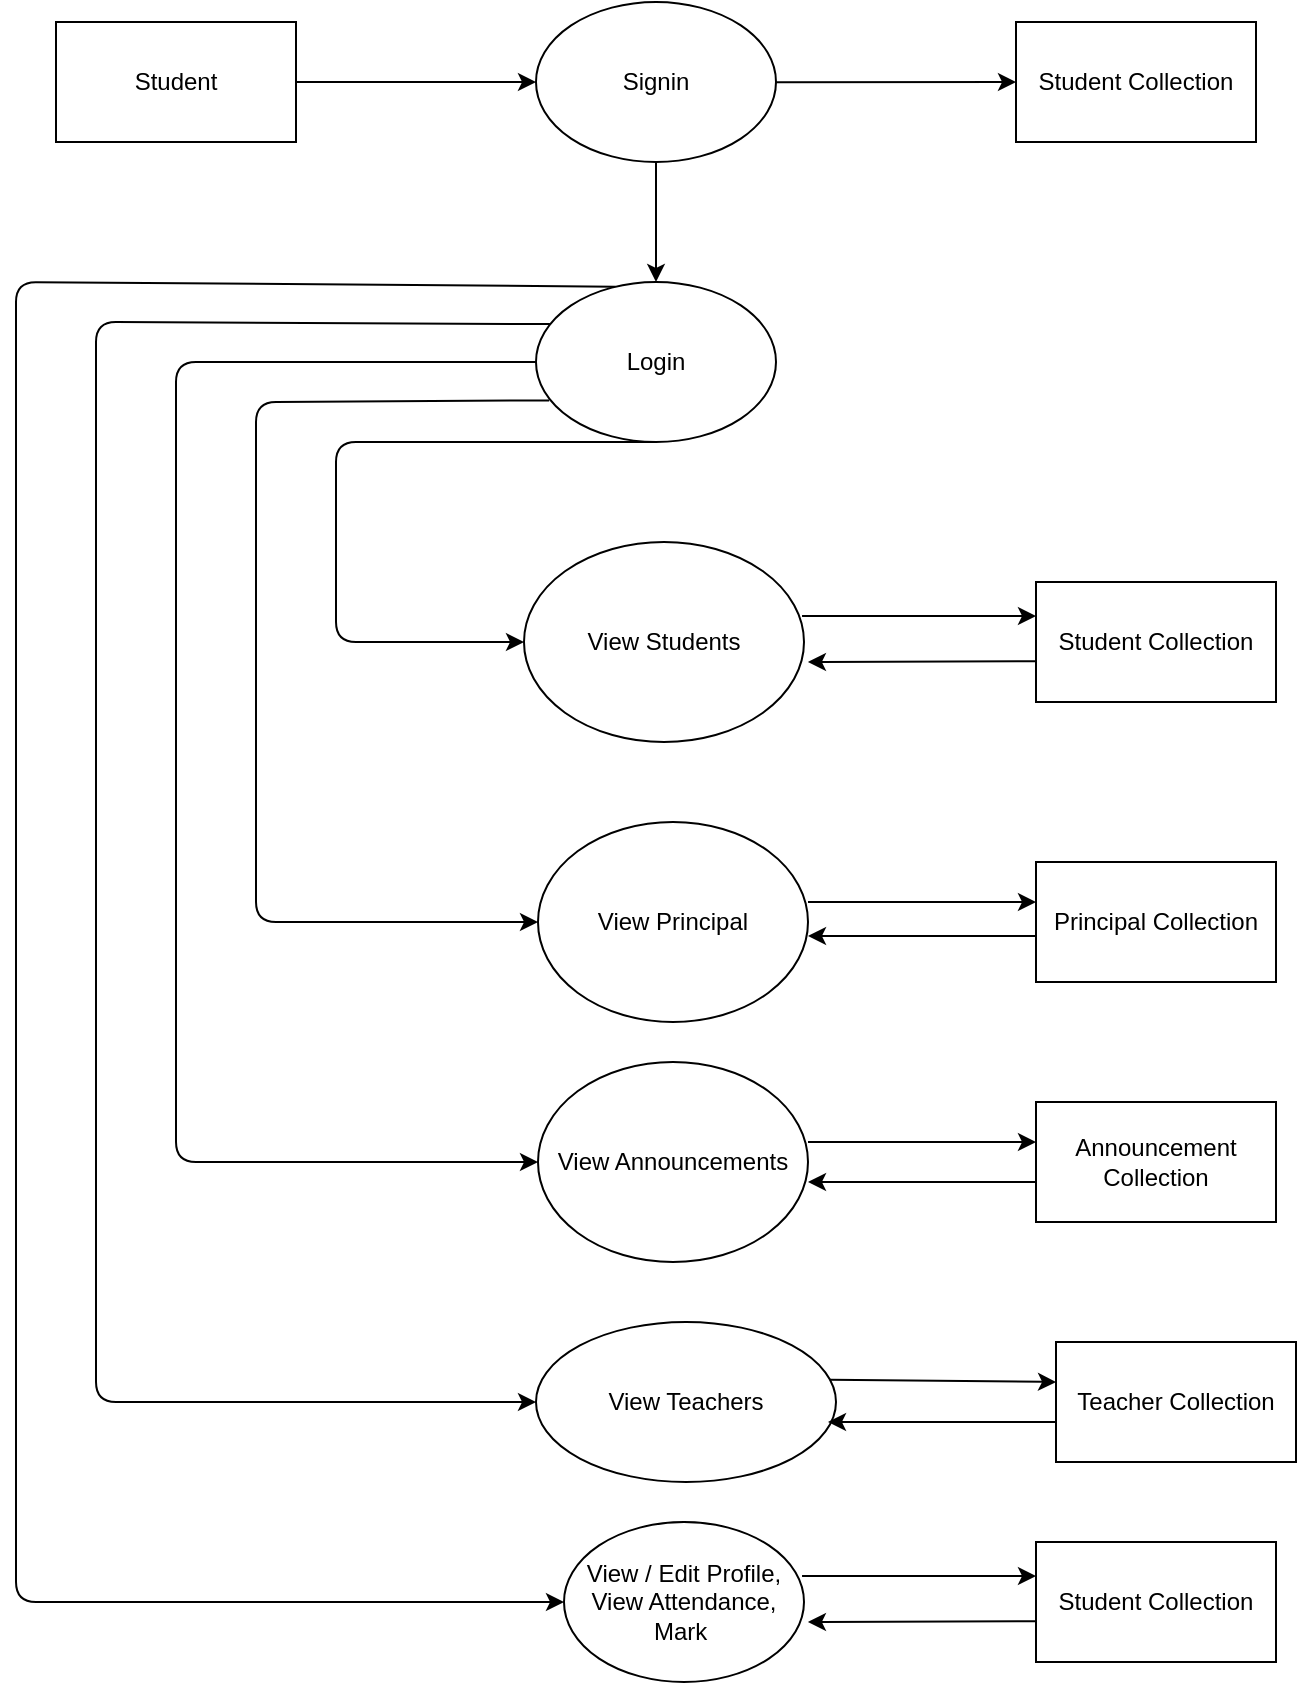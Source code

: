 <mxfile>
    <diagram id="_wgTXCCWW30Mr1kDmFAN" name="Page-1">
        <mxGraphModel dx="1173" dy="873" grid="1" gridSize="10" guides="1" tooltips="1" connect="1" arrows="1" fold="1" page="1" pageScale="1" pageWidth="850" pageHeight="1100" math="0" shadow="0">
            <root>
                <mxCell id="0"/>
                <mxCell id="1" parent="0"/>
                <mxCell id="27" style="edgeStyle=none;html=1;entryX=0;entryY=0.5;entryDx=0;entryDy=0;" parent="1" source="2" target="26" edge="1">
                    <mxGeometry relative="1" as="geometry"/>
                </mxCell>
                <mxCell id="2" value="Student" style="rounded=0;whiteSpace=wrap;html=1;" parent="1" vertex="1">
                    <mxGeometry x="120" y="170" width="120" height="60" as="geometry"/>
                </mxCell>
                <mxCell id="9" style="edgeStyle=none;html=1;entryX=0;entryY=0.5;entryDx=0;entryDy=0;exitX=0.5;exitY=1;exitDx=0;exitDy=0;" parent="1" source="3" target="5" edge="1">
                    <mxGeometry relative="1" as="geometry">
                        <mxPoint x="270" y="340" as="targetPoint"/>
                        <Array as="points">
                            <mxPoint x="260" y="380"/>
                            <mxPoint x="260" y="480"/>
                        </Array>
                    </mxGeometry>
                </mxCell>
                <mxCell id="14" style="edgeStyle=none;html=1;entryX=0;entryY=0.5;entryDx=0;entryDy=0;exitX=0.055;exitY=0.74;exitDx=0;exitDy=0;exitPerimeter=0;" parent="1" source="3" target="13" edge="1">
                    <mxGeometry relative="1" as="geometry">
                        <Array as="points">
                            <mxPoint x="220" y="360"/>
                            <mxPoint x="220" y="620"/>
                        </Array>
                    </mxGeometry>
                </mxCell>
                <mxCell id="22" style="edgeStyle=none;html=1;entryX=0;entryY=0.5;entryDx=0;entryDy=0;" parent="1" source="3" target="21" edge="1">
                    <mxGeometry relative="1" as="geometry">
                        <Array as="points">
                            <mxPoint x="180" y="340"/>
                            <mxPoint x="180" y="740"/>
                        </Array>
                    </mxGeometry>
                </mxCell>
                <mxCell id="32" style="edgeStyle=none;html=1;entryX=0;entryY=0.5;entryDx=0;entryDy=0;exitX=0.058;exitY=0.263;exitDx=0;exitDy=0;exitPerimeter=0;" parent="1" source="3" target="31" edge="1">
                    <mxGeometry relative="1" as="geometry">
                        <Array as="points">
                            <mxPoint x="140" y="320"/>
                            <mxPoint x="140" y="860"/>
                        </Array>
                    </mxGeometry>
                </mxCell>
                <mxCell id="38" style="edgeStyle=none;html=1;entryX=0;entryY=0.5;entryDx=0;entryDy=0;exitX=0.331;exitY=0.029;exitDx=0;exitDy=0;exitPerimeter=0;" parent="1" source="3" target="37" edge="1">
                    <mxGeometry relative="1" as="geometry">
                        <Array as="points">
                            <mxPoint x="100" y="300"/>
                            <mxPoint x="100" y="960"/>
                        </Array>
                    </mxGeometry>
                </mxCell>
                <mxCell id="3" value="Login" style="ellipse;whiteSpace=wrap;html=1;" parent="1" vertex="1">
                    <mxGeometry x="360" y="300" width="120" height="80" as="geometry"/>
                </mxCell>
                <mxCell id="17" style="edgeStyle=none;html=1;exitX=0.993;exitY=0.37;exitDx=0;exitDy=0;exitPerimeter=0;" parent="1" source="5" edge="1">
                    <mxGeometry relative="1" as="geometry">
                        <mxPoint x="610" y="467" as="targetPoint"/>
                    </mxGeometry>
                </mxCell>
                <mxCell id="5" value="View Students" style="ellipse;whiteSpace=wrap;html=1;" parent="1" vertex="1">
                    <mxGeometry x="354" y="430" width="140" height="100" as="geometry"/>
                </mxCell>
                <mxCell id="18" style="edgeStyle=none;html=1;entryX=1.014;entryY=0.6;entryDx=0;entryDy=0;exitX=-0.002;exitY=0.66;exitDx=0;exitDy=0;exitPerimeter=0;entryPerimeter=0;" parent="1" source="10" target="5" edge="1">
                    <mxGeometry relative="1" as="geometry"/>
                </mxCell>
                <mxCell id="10" value="Student Collection" style="rounded=0;whiteSpace=wrap;html=1;" parent="1" vertex="1">
                    <mxGeometry x="610" y="450" width="120" height="60" as="geometry"/>
                </mxCell>
                <mxCell id="16" style="edgeStyle=none;html=1;entryX=0;entryY=0.5;entryDx=0;entryDy=0;" parent="1" edge="1">
                    <mxGeometry relative="1" as="geometry">
                        <mxPoint x="496" y="610" as="sourcePoint"/>
                        <mxPoint x="610" y="610" as="targetPoint"/>
                    </mxGeometry>
                </mxCell>
                <mxCell id="13" value="View Principal" style="ellipse;whiteSpace=wrap;html=1;" parent="1" vertex="1">
                    <mxGeometry x="361" y="570" width="135" height="100" as="geometry"/>
                </mxCell>
                <mxCell id="19" style="edgeStyle=none;html=1;" parent="1" edge="1">
                    <mxGeometry relative="1" as="geometry">
                        <mxPoint x="610" y="627" as="sourcePoint"/>
                        <mxPoint x="496" y="627" as="targetPoint"/>
                    </mxGeometry>
                </mxCell>
                <mxCell id="15" value="Principal Collection" style="rounded=0;whiteSpace=wrap;html=1;" parent="1" vertex="1">
                    <mxGeometry x="610" y="590" width="120" height="60" as="geometry"/>
                </mxCell>
                <mxCell id="24" style="edgeStyle=none;html=1;entryX=0;entryY=0.5;entryDx=0;entryDy=0;" parent="1" edge="1">
                    <mxGeometry relative="1" as="geometry">
                        <mxPoint x="496" y="730" as="sourcePoint"/>
                        <mxPoint x="610" y="730" as="targetPoint"/>
                    </mxGeometry>
                </mxCell>
                <mxCell id="21" value="View Announcements" style="ellipse;whiteSpace=wrap;html=1;" parent="1" vertex="1">
                    <mxGeometry x="361" y="690" width="135" height="100" as="geometry"/>
                </mxCell>
                <mxCell id="25" style="edgeStyle=none;html=1;" parent="1" edge="1">
                    <mxGeometry relative="1" as="geometry">
                        <mxPoint x="610" y="750" as="sourcePoint"/>
                        <mxPoint x="496" y="750" as="targetPoint"/>
                    </mxGeometry>
                </mxCell>
                <mxCell id="23" value="Announcement Collection" style="rounded=0;whiteSpace=wrap;html=1;" parent="1" vertex="1">
                    <mxGeometry x="610" y="710" width="120" height="60" as="geometry"/>
                </mxCell>
                <mxCell id="28" style="edgeStyle=none;html=1;entryX=0.5;entryY=0;entryDx=0;entryDy=0;" parent="1" source="26" target="3" edge="1">
                    <mxGeometry relative="1" as="geometry"/>
                </mxCell>
                <mxCell id="30" style="edgeStyle=none;html=1;" parent="1" source="26" target="29" edge="1">
                    <mxGeometry relative="1" as="geometry"/>
                </mxCell>
                <mxCell id="26" value="Signin" style="ellipse;whiteSpace=wrap;html=1;" parent="1" vertex="1">
                    <mxGeometry x="360" y="160" width="120" height="80" as="geometry"/>
                </mxCell>
                <mxCell id="29" value="Student Collection" style="rounded=0;whiteSpace=wrap;html=1;" parent="1" vertex="1">
                    <mxGeometry x="600" y="170" width="120" height="60" as="geometry"/>
                </mxCell>
                <mxCell id="31" value="View Teachers" style="ellipse;whiteSpace=wrap;html=1;" parent="1" vertex="1">
                    <mxGeometry x="360" y="820" width="150" height="80" as="geometry"/>
                </mxCell>
                <mxCell id="34" value="Teacher Collection" style="rounded=0;whiteSpace=wrap;html=1;" parent="1" vertex="1">
                    <mxGeometry x="620" y="830" width="120" height="60" as="geometry"/>
                </mxCell>
                <mxCell id="35" style="edgeStyle=none;html=1;" parent="1" edge="1">
                    <mxGeometry relative="1" as="geometry">
                        <mxPoint x="620" y="870" as="sourcePoint"/>
                        <mxPoint x="506" y="870" as="targetPoint"/>
                    </mxGeometry>
                </mxCell>
                <mxCell id="36" style="edgeStyle=none;html=1;entryX=0;entryY=0.5;entryDx=0;entryDy=0;exitX=0.979;exitY=0.361;exitDx=0;exitDy=0;exitPerimeter=0;" parent="1" source="31" edge="1">
                    <mxGeometry relative="1" as="geometry">
                        <mxPoint x="510" y="850" as="sourcePoint"/>
                        <mxPoint x="620" y="850" as="targetPoint"/>
                    </mxGeometry>
                </mxCell>
                <mxCell id="37" value="View / Edit Profile, View Attendance, Mark&amp;nbsp;" style="ellipse;whiteSpace=wrap;html=1;" parent="1" vertex="1">
                    <mxGeometry x="374" y="920" width="120" height="80" as="geometry"/>
                </mxCell>
                <mxCell id="40" style="edgeStyle=none;html=1;exitX=0.993;exitY=0.37;exitDx=0;exitDy=0;exitPerimeter=0;" edge="1" parent="1">
                    <mxGeometry relative="1" as="geometry">
                        <mxPoint x="610" y="947" as="targetPoint"/>
                        <mxPoint x="493.02" y="947" as="sourcePoint"/>
                    </mxGeometry>
                </mxCell>
                <mxCell id="41" style="edgeStyle=none;html=1;entryX=1.014;entryY=0.6;entryDx=0;entryDy=0;exitX=-0.002;exitY=0.66;exitDx=0;exitDy=0;exitPerimeter=0;entryPerimeter=0;" edge="1" source="42" parent="1">
                    <mxGeometry relative="1" as="geometry">
                        <mxPoint x="495.96" y="970" as="targetPoint"/>
                    </mxGeometry>
                </mxCell>
                <mxCell id="42" value="Student Collection" style="rounded=0;whiteSpace=wrap;html=1;" vertex="1" parent="1">
                    <mxGeometry x="610" y="930" width="120" height="60" as="geometry"/>
                </mxCell>
            </root>
        </mxGraphModel>
    </diagram>
</mxfile>